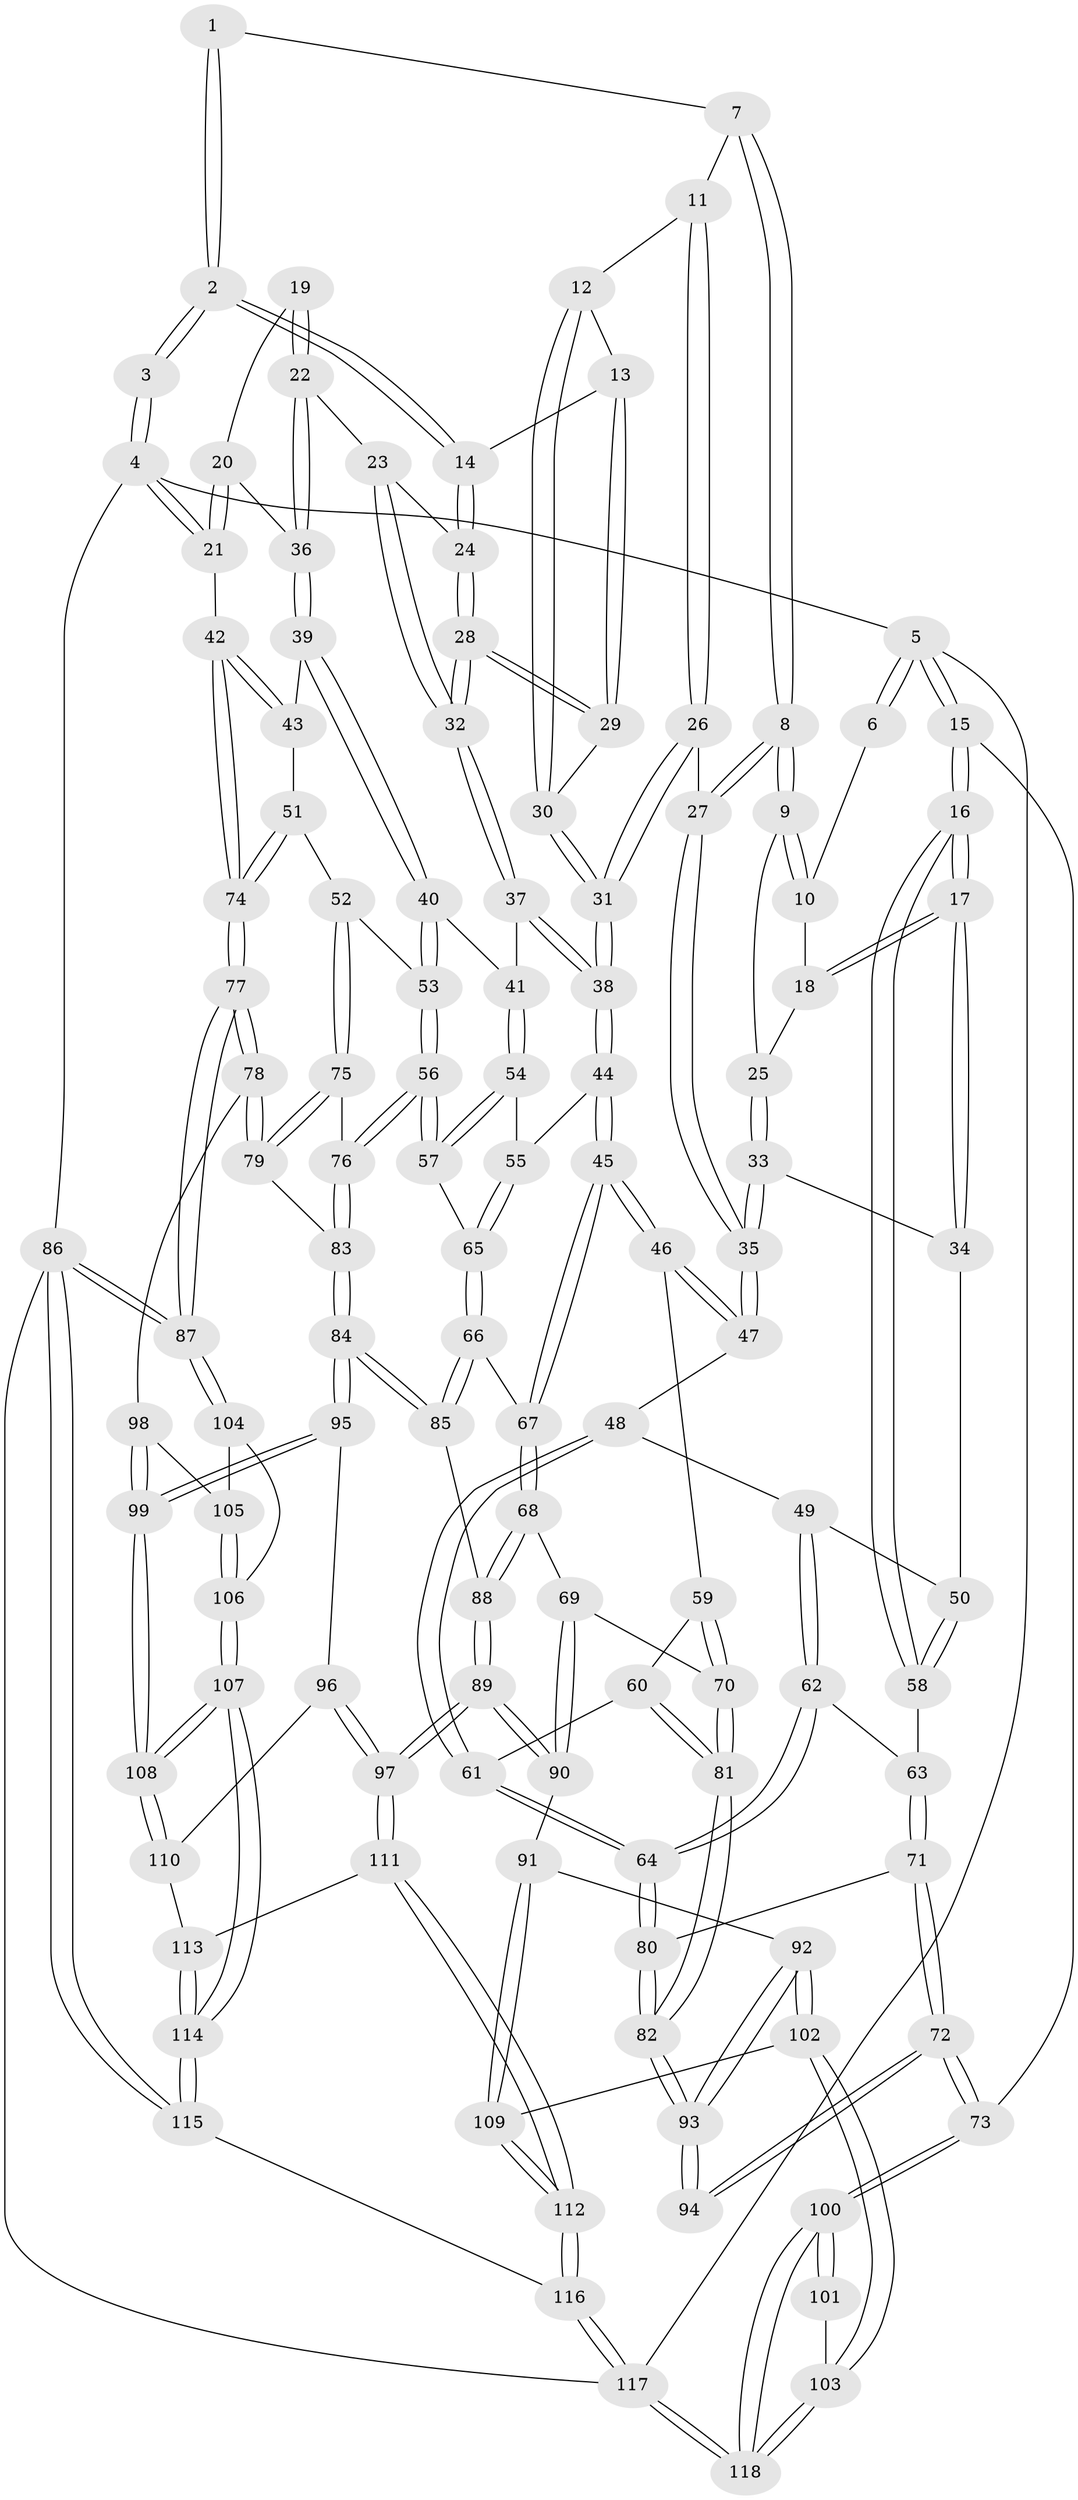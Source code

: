 // coarse degree distribution, {3: 0.16901408450704225, 4: 0.36619718309859156, 6: 0.18309859154929578, 5: 0.28169014084507044}
// Generated by graph-tools (version 1.1) at 2025/42/03/06/25 10:42:34]
// undirected, 118 vertices, 292 edges
graph export_dot {
graph [start="1"]
  node [color=gray90,style=filled];
  1 [pos="+0.34826117986873945+0"];
  2 [pos="+0.7263537792258863+0"];
  3 [pos="+0.7665945192765732+0"];
  4 [pos="+1+0"];
  5 [pos="+0+0"];
  6 [pos="+0.19890293824505004+0"];
  7 [pos="+0.3917073161397587+0"];
  8 [pos="+0.36251224835243806+0.10691870266817793"];
  9 [pos="+0.3605183237484978+0.10638844742564603"];
  10 [pos="+0.18622334484155081+0"];
  11 [pos="+0.5175620874296567+0.06510333419011514"];
  12 [pos="+0.5593347884318037+0.05132949876947601"];
  13 [pos="+0.6076225373872868+0.013589382791133241"];
  14 [pos="+0.6895014196667574+0"];
  15 [pos="+0+0.21780168151238624"];
  16 [pos="+0+0.21841787161146525"];
  17 [pos="+0+0.2154672564842468"];
  18 [pos="+0.1713069114621967+0.009100857307187807"];
  19 [pos="+0.8008900911624965+0"];
  20 [pos="+0.9462468237256838+0.10693747372464091"];
  21 [pos="+1+0.24671904180095397"];
  22 [pos="+0.8241360570677498+0.16920574198270114"];
  23 [pos="+0.7688366815816807+0.1354458214355097"];
  24 [pos="+0.7329938079147537+0.08590955043571825"];
  25 [pos="+0.19915457467991088+0.10182892214144701"];
  26 [pos="+0.41295904329362965+0.1697799267638766"];
  27 [pos="+0.3968622996057734+0.16789164330313244"];
  28 [pos="+0.670263710482473+0.19279437108479797"];
  29 [pos="+0.640631655975413+0.15317235703369497"];
  30 [pos="+0.5531150548442295+0.17332969246406532"];
  31 [pos="+0.511044488546356+0.2422188650684736"];
  32 [pos="+0.6739450005160431+0.20475026209972083"];
  33 [pos="+0.18810361041167367+0.15037145761977935"];
  34 [pos="+0.12821102985286995+0.19783319289447956"];
  35 [pos="+0.3135962669443445+0.25355151637879864"];
  36 [pos="+0.829079564954316+0.1756257523507055"];
  37 [pos="+0.6763442912802359+0.23220685826115842"];
  38 [pos="+0.5297067972035+0.27669993156244477"];
  39 [pos="+0.8216440832323053+0.2203366264414484"];
  40 [pos="+0.7790006155070599+0.25520439281415297"];
  41 [pos="+0.7173268528542013+0.2638497960329654"];
  42 [pos="+1+0.25964217349673546"];
  43 [pos="+0.841213402775748+0.23058773262089272"];
  44 [pos="+0.522038930463576+0.3291130321194059"];
  45 [pos="+0.458353626688704+0.38917734671145837"];
  46 [pos="+0.38989807985300057+0.37347585321359406"];
  47 [pos="+0.3013817477796911+0.31508338393915036"];
  48 [pos="+0.29902539767996067+0.31643457034249584"];
  49 [pos="+0.21018735336808866+0.3405359227643238"];
  50 [pos="+0.1792707549263652+0.30337723004317685"];
  51 [pos="+0.9355873776589905+0.37543516525853576"];
  52 [pos="+0.9309701481817395+0.3774989358505928"];
  53 [pos="+0.8188184604697208+0.3375266506217687"];
  54 [pos="+0.6910860863381265+0.3872894521294001"];
  55 [pos="+0.543330513781821+0.34211304103445495"];
  56 [pos="+0.7235114177809518+0.4590779044881763"];
  57 [pos="+0.7223942880564879+0.45848548801642086"];
  58 [pos="+0+0.30258708562063424"];
  59 [pos="+0.377368777463552+0.3952873551535718"];
  60 [pos="+0.3055821519309945+0.47961183235226884"];
  61 [pos="+0.2851457509803603+0.45330666864470687"];
  62 [pos="+0.16922206340433735+0.3952350108439511"];
  63 [pos="+0.07741360209337188+0.3973958525000104"];
  64 [pos="+0.18850022451153065+0.4542412219725813"];
  65 [pos="+0.6157101063788577+0.49428263780535725"];
  66 [pos="+0.5854696163228238+0.5165629629902002"];
  67 [pos="+0.4770327359553199+0.508082342661578"];
  68 [pos="+0.46645614502443455+0.5229169331616824"];
  69 [pos="+0.3937880908226709+0.5554046076508131"];
  70 [pos="+0.33692739225627877+0.5730735293881192"];
  71 [pos="+0.04745617672838869+0.5830987250480668"];
  72 [pos="+0+0.6799894739132895"];
  73 [pos="+0+0.7187793542782358"];
  74 [pos="+1+0.3347034753481203"];
  75 [pos="+0.9287585812304543+0.37997391280181647"];
  76 [pos="+0.7747887727970616+0.5083671388785915"];
  77 [pos="+1+0.5997117959102373"];
  78 [pos="+0.9334729419750839+0.6276927779652334"];
  79 [pos="+0.9076198544398635+0.6113630999488268"];
  80 [pos="+0.1832908110281541+0.5750837546126775"];
  81 [pos="+0.32597425906284466+0.5779227665692988"];
  82 [pos="+0.2745541344669547+0.6326273189592365"];
  83 [pos="+0.7899866422619498+0.5552058601891103"];
  84 [pos="+0.6976543556137661+0.663933992342952"];
  85 [pos="+0.6055897095435345+0.5898178950379624"];
  86 [pos="+1+1"];
  87 [pos="+1+0.9310300042129224"];
  88 [pos="+0.5161379126320333+0.6583458567891789"];
  89 [pos="+0.5067894455238549+0.7517223380796367"];
  90 [pos="+0.5025032228013593+0.7504789454895423"];
  91 [pos="+0.3723786555820437+0.7239373210781431"];
  92 [pos="+0.3054165640799662+0.6881602009246939"];
  93 [pos="+0.27768173949976743+0.6537888160912414"];
  94 [pos="+0.2339815699653036+0.6930237291675554"];
  95 [pos="+0.6876839617003707+0.7096362393921051"];
  96 [pos="+0.641603256201004+0.743459056293531"];
  97 [pos="+0.5376481335752127+0.7857537510231628"];
  98 [pos="+0.8880155597511118+0.7191015358558521"];
  99 [pos="+0.7963435049035018+0.7774828344408933"];
  100 [pos="+0+0.8639961004048363"];
  101 [pos="+0.22797477028022547+0.6990336115257018"];
  102 [pos="+0.267150232977186+0.889072505072227"];
  103 [pos="+0.12285224302316453+0.9238293209529628"];
  104 [pos="+0.9826748834360165+0.863088283467665"];
  105 [pos="+0.8954921342694578+0.7350293642674697"];
  106 [pos="+0.8852649616699761+0.8854741562102396"];
  107 [pos="+0.8135192963104766+0.9136798089388767"];
  108 [pos="+0.8095397491218085+0.9052560594326627"];
  109 [pos="+0.351744781643398+0.917166578416928"];
  110 [pos="+0.7133859742513228+0.8632188101123992"];
  111 [pos="+0.530201705359374+0.8609260029698124"];
  112 [pos="+0.4773964698425725+1"];
  113 [pos="+0.6521641349040866+0.8841108166481216"];
  114 [pos="+0.7883933833175368+1"];
  115 [pos="+0.7712940979059644+1"];
  116 [pos="+0.5014607552625098+1"];
  117 [pos="+0+1"];
  118 [pos="+0+1"];
  1 -- 2;
  1 -- 2;
  1 -- 7;
  2 -- 3;
  2 -- 3;
  2 -- 14;
  2 -- 14;
  3 -- 4;
  3 -- 4;
  4 -- 5;
  4 -- 21;
  4 -- 21;
  4 -- 86;
  5 -- 6;
  5 -- 6;
  5 -- 15;
  5 -- 15;
  5 -- 117;
  6 -- 10;
  7 -- 8;
  7 -- 8;
  7 -- 11;
  8 -- 9;
  8 -- 9;
  8 -- 27;
  8 -- 27;
  9 -- 10;
  9 -- 10;
  9 -- 25;
  10 -- 18;
  11 -- 12;
  11 -- 26;
  11 -- 26;
  12 -- 13;
  12 -- 30;
  12 -- 30;
  13 -- 14;
  13 -- 29;
  13 -- 29;
  14 -- 24;
  14 -- 24;
  15 -- 16;
  15 -- 16;
  15 -- 73;
  16 -- 17;
  16 -- 17;
  16 -- 58;
  16 -- 58;
  17 -- 18;
  17 -- 18;
  17 -- 34;
  17 -- 34;
  18 -- 25;
  19 -- 20;
  19 -- 22;
  19 -- 22;
  20 -- 21;
  20 -- 21;
  20 -- 36;
  21 -- 42;
  22 -- 23;
  22 -- 36;
  22 -- 36;
  23 -- 24;
  23 -- 32;
  23 -- 32;
  24 -- 28;
  24 -- 28;
  25 -- 33;
  25 -- 33;
  26 -- 27;
  26 -- 31;
  26 -- 31;
  27 -- 35;
  27 -- 35;
  28 -- 29;
  28 -- 29;
  28 -- 32;
  28 -- 32;
  29 -- 30;
  30 -- 31;
  30 -- 31;
  31 -- 38;
  31 -- 38;
  32 -- 37;
  32 -- 37;
  33 -- 34;
  33 -- 35;
  33 -- 35;
  34 -- 50;
  35 -- 47;
  35 -- 47;
  36 -- 39;
  36 -- 39;
  37 -- 38;
  37 -- 38;
  37 -- 41;
  38 -- 44;
  38 -- 44;
  39 -- 40;
  39 -- 40;
  39 -- 43;
  40 -- 41;
  40 -- 53;
  40 -- 53;
  41 -- 54;
  41 -- 54;
  42 -- 43;
  42 -- 43;
  42 -- 74;
  42 -- 74;
  43 -- 51;
  44 -- 45;
  44 -- 45;
  44 -- 55;
  45 -- 46;
  45 -- 46;
  45 -- 67;
  45 -- 67;
  46 -- 47;
  46 -- 47;
  46 -- 59;
  47 -- 48;
  48 -- 49;
  48 -- 61;
  48 -- 61;
  49 -- 50;
  49 -- 62;
  49 -- 62;
  50 -- 58;
  50 -- 58;
  51 -- 52;
  51 -- 74;
  51 -- 74;
  52 -- 53;
  52 -- 75;
  52 -- 75;
  53 -- 56;
  53 -- 56;
  54 -- 55;
  54 -- 57;
  54 -- 57;
  55 -- 65;
  55 -- 65;
  56 -- 57;
  56 -- 57;
  56 -- 76;
  56 -- 76;
  57 -- 65;
  58 -- 63;
  59 -- 60;
  59 -- 70;
  59 -- 70;
  60 -- 61;
  60 -- 81;
  60 -- 81;
  61 -- 64;
  61 -- 64;
  62 -- 63;
  62 -- 64;
  62 -- 64;
  63 -- 71;
  63 -- 71;
  64 -- 80;
  64 -- 80;
  65 -- 66;
  65 -- 66;
  66 -- 67;
  66 -- 85;
  66 -- 85;
  67 -- 68;
  67 -- 68;
  68 -- 69;
  68 -- 88;
  68 -- 88;
  69 -- 70;
  69 -- 90;
  69 -- 90;
  70 -- 81;
  70 -- 81;
  71 -- 72;
  71 -- 72;
  71 -- 80;
  72 -- 73;
  72 -- 73;
  72 -- 94;
  72 -- 94;
  73 -- 100;
  73 -- 100;
  74 -- 77;
  74 -- 77;
  75 -- 76;
  75 -- 79;
  75 -- 79;
  76 -- 83;
  76 -- 83;
  77 -- 78;
  77 -- 78;
  77 -- 87;
  77 -- 87;
  78 -- 79;
  78 -- 79;
  78 -- 98;
  79 -- 83;
  80 -- 82;
  80 -- 82;
  81 -- 82;
  81 -- 82;
  82 -- 93;
  82 -- 93;
  83 -- 84;
  83 -- 84;
  84 -- 85;
  84 -- 85;
  84 -- 95;
  84 -- 95;
  85 -- 88;
  86 -- 87;
  86 -- 87;
  86 -- 115;
  86 -- 115;
  86 -- 117;
  87 -- 104;
  87 -- 104;
  88 -- 89;
  88 -- 89;
  89 -- 90;
  89 -- 90;
  89 -- 97;
  89 -- 97;
  90 -- 91;
  91 -- 92;
  91 -- 109;
  91 -- 109;
  92 -- 93;
  92 -- 93;
  92 -- 102;
  92 -- 102;
  93 -- 94;
  93 -- 94;
  95 -- 96;
  95 -- 99;
  95 -- 99;
  96 -- 97;
  96 -- 97;
  96 -- 110;
  97 -- 111;
  97 -- 111;
  98 -- 99;
  98 -- 99;
  98 -- 105;
  99 -- 108;
  99 -- 108;
  100 -- 101;
  100 -- 101;
  100 -- 118;
  100 -- 118;
  101 -- 103;
  102 -- 103;
  102 -- 103;
  102 -- 109;
  103 -- 118;
  103 -- 118;
  104 -- 105;
  104 -- 106;
  105 -- 106;
  105 -- 106;
  106 -- 107;
  106 -- 107;
  107 -- 108;
  107 -- 108;
  107 -- 114;
  107 -- 114;
  108 -- 110;
  108 -- 110;
  109 -- 112;
  109 -- 112;
  110 -- 113;
  111 -- 112;
  111 -- 112;
  111 -- 113;
  112 -- 116;
  112 -- 116;
  113 -- 114;
  113 -- 114;
  114 -- 115;
  114 -- 115;
  115 -- 116;
  116 -- 117;
  116 -- 117;
  117 -- 118;
  117 -- 118;
}
